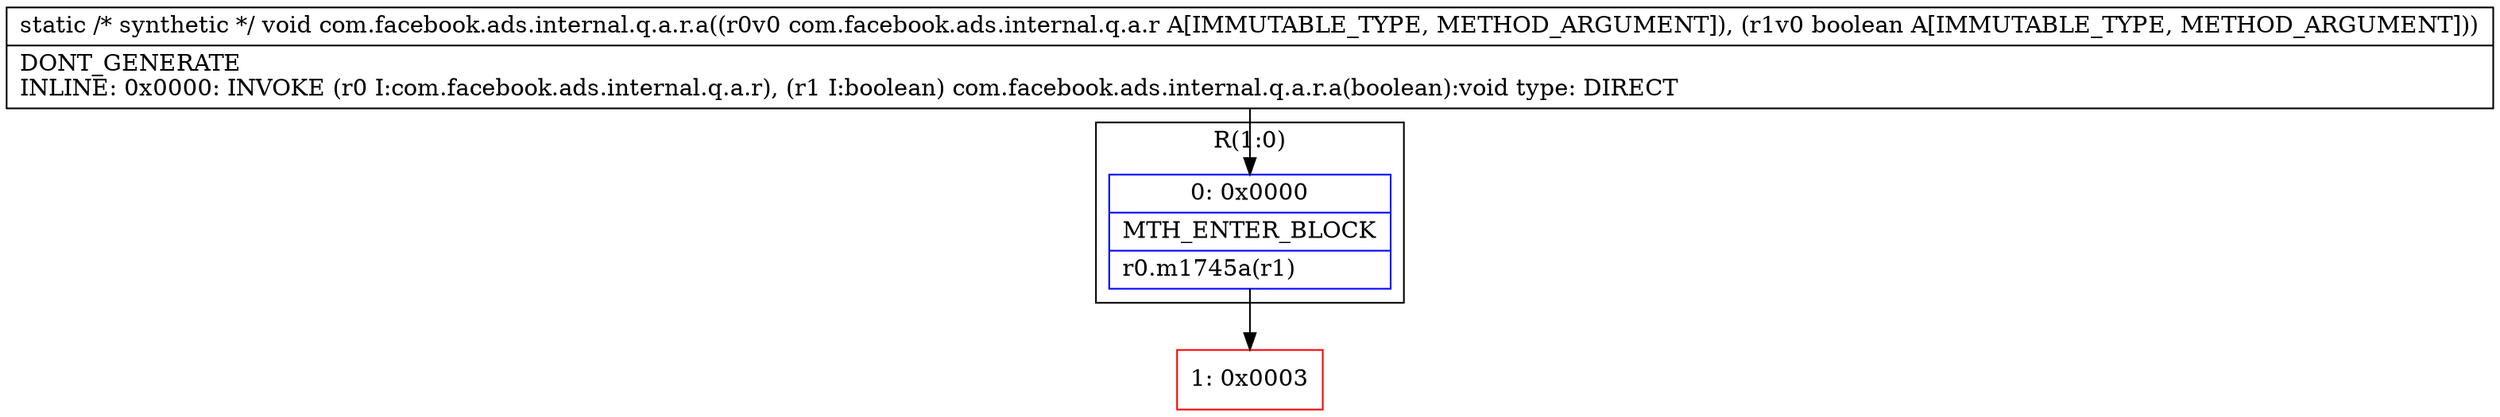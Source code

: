 digraph "CFG forcom.facebook.ads.internal.q.a.r.a(Lcom\/facebook\/ads\/internal\/q\/a\/r;Z)V" {
subgraph cluster_Region_93634394 {
label = "R(1:0)";
node [shape=record,color=blue];
Node_0 [shape=record,label="{0\:\ 0x0000|MTH_ENTER_BLOCK\l|r0.m1745a(r1)\l}"];
}
Node_1 [shape=record,color=red,label="{1\:\ 0x0003}"];
MethodNode[shape=record,label="{static \/* synthetic *\/ void com.facebook.ads.internal.q.a.r.a((r0v0 com.facebook.ads.internal.q.a.r A[IMMUTABLE_TYPE, METHOD_ARGUMENT]), (r1v0 boolean A[IMMUTABLE_TYPE, METHOD_ARGUMENT]))  | DONT_GENERATE\lINLINE: 0x0000: INVOKE  (r0 I:com.facebook.ads.internal.q.a.r), (r1 I:boolean) com.facebook.ads.internal.q.a.r.a(boolean):void type: DIRECT\l}"];
MethodNode -> Node_0;
Node_0 -> Node_1;
}

